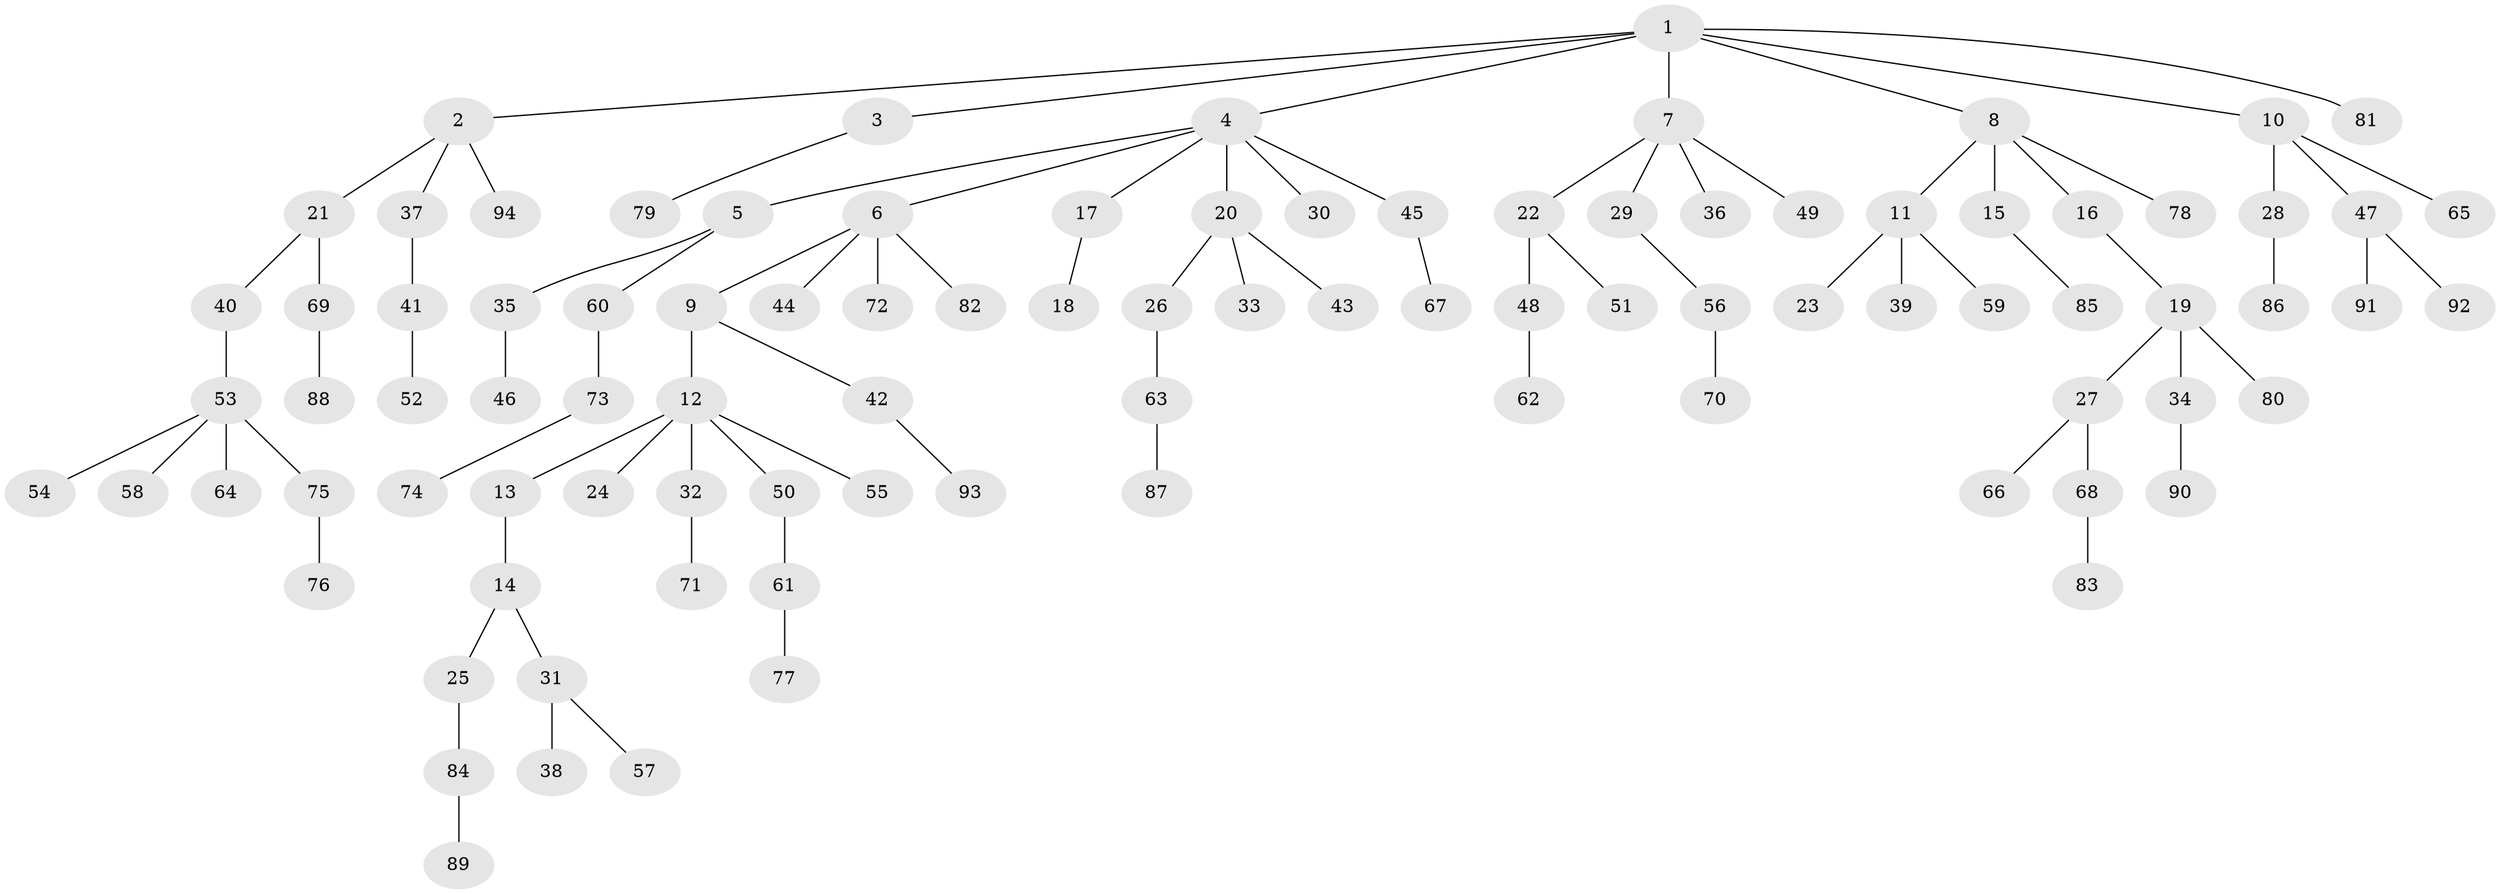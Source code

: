 // coarse degree distribution, {3: 0.15789473684210525, 5: 0.017543859649122806, 2: 0.19298245614035087, 1: 0.5263157894736842, 6: 0.03508771929824561, 4: 0.07017543859649122}
// Generated by graph-tools (version 1.1) at 2025/37/03/04/25 23:37:21]
// undirected, 94 vertices, 93 edges
graph export_dot {
  node [color=gray90,style=filled];
  1;
  2;
  3;
  4;
  5;
  6;
  7;
  8;
  9;
  10;
  11;
  12;
  13;
  14;
  15;
  16;
  17;
  18;
  19;
  20;
  21;
  22;
  23;
  24;
  25;
  26;
  27;
  28;
  29;
  30;
  31;
  32;
  33;
  34;
  35;
  36;
  37;
  38;
  39;
  40;
  41;
  42;
  43;
  44;
  45;
  46;
  47;
  48;
  49;
  50;
  51;
  52;
  53;
  54;
  55;
  56;
  57;
  58;
  59;
  60;
  61;
  62;
  63;
  64;
  65;
  66;
  67;
  68;
  69;
  70;
  71;
  72;
  73;
  74;
  75;
  76;
  77;
  78;
  79;
  80;
  81;
  82;
  83;
  84;
  85;
  86;
  87;
  88;
  89;
  90;
  91;
  92;
  93;
  94;
  1 -- 2;
  1 -- 3;
  1 -- 4;
  1 -- 7;
  1 -- 8;
  1 -- 10;
  1 -- 81;
  2 -- 21;
  2 -- 37;
  2 -- 94;
  3 -- 79;
  4 -- 5;
  4 -- 6;
  4 -- 17;
  4 -- 20;
  4 -- 30;
  4 -- 45;
  5 -- 35;
  5 -- 60;
  6 -- 9;
  6 -- 44;
  6 -- 72;
  6 -- 82;
  7 -- 22;
  7 -- 29;
  7 -- 36;
  7 -- 49;
  8 -- 11;
  8 -- 15;
  8 -- 16;
  8 -- 78;
  9 -- 12;
  9 -- 42;
  10 -- 28;
  10 -- 47;
  10 -- 65;
  11 -- 23;
  11 -- 39;
  11 -- 59;
  12 -- 13;
  12 -- 24;
  12 -- 32;
  12 -- 50;
  12 -- 55;
  13 -- 14;
  14 -- 25;
  14 -- 31;
  15 -- 85;
  16 -- 19;
  17 -- 18;
  19 -- 27;
  19 -- 34;
  19 -- 80;
  20 -- 26;
  20 -- 33;
  20 -- 43;
  21 -- 40;
  21 -- 69;
  22 -- 48;
  22 -- 51;
  25 -- 84;
  26 -- 63;
  27 -- 66;
  27 -- 68;
  28 -- 86;
  29 -- 56;
  31 -- 38;
  31 -- 57;
  32 -- 71;
  34 -- 90;
  35 -- 46;
  37 -- 41;
  40 -- 53;
  41 -- 52;
  42 -- 93;
  45 -- 67;
  47 -- 91;
  47 -- 92;
  48 -- 62;
  50 -- 61;
  53 -- 54;
  53 -- 58;
  53 -- 64;
  53 -- 75;
  56 -- 70;
  60 -- 73;
  61 -- 77;
  63 -- 87;
  68 -- 83;
  69 -- 88;
  73 -- 74;
  75 -- 76;
  84 -- 89;
}
